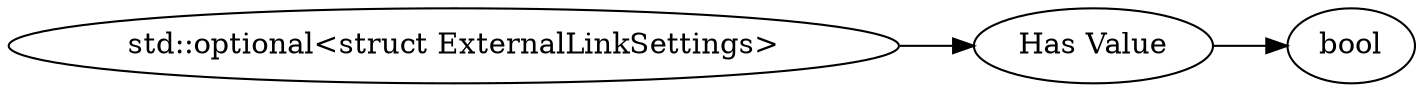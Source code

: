 digraph "std::optional<struct ExternalLinkSettings>" {
rankdir = LR
28
28 -> 29
29 -> 30

28 [label="std::optional<struct ExternalLinkSettings>",comment="name: \"std::optional<struct ExternalLinkSettings>\", typeName: \"\", id: 28, branchId: 0, recurseId: -1, attributes: 0, notes: \"\""];
29 [label="Has Value",comment="name: \"Has Value\", typeName: \"\", id: 29, branchId: 0, recurseId: -1, attributes: 0, notes: \"If true, follow with appropriate data type, otherwise nothing\""];
30 [label="bool",comment="name: \"bool\", typeName: \"\", id: 30, branchId: 0, recurseId: -1, attributes: 512, notes: \"\""];
{ rank = max;30}

}
